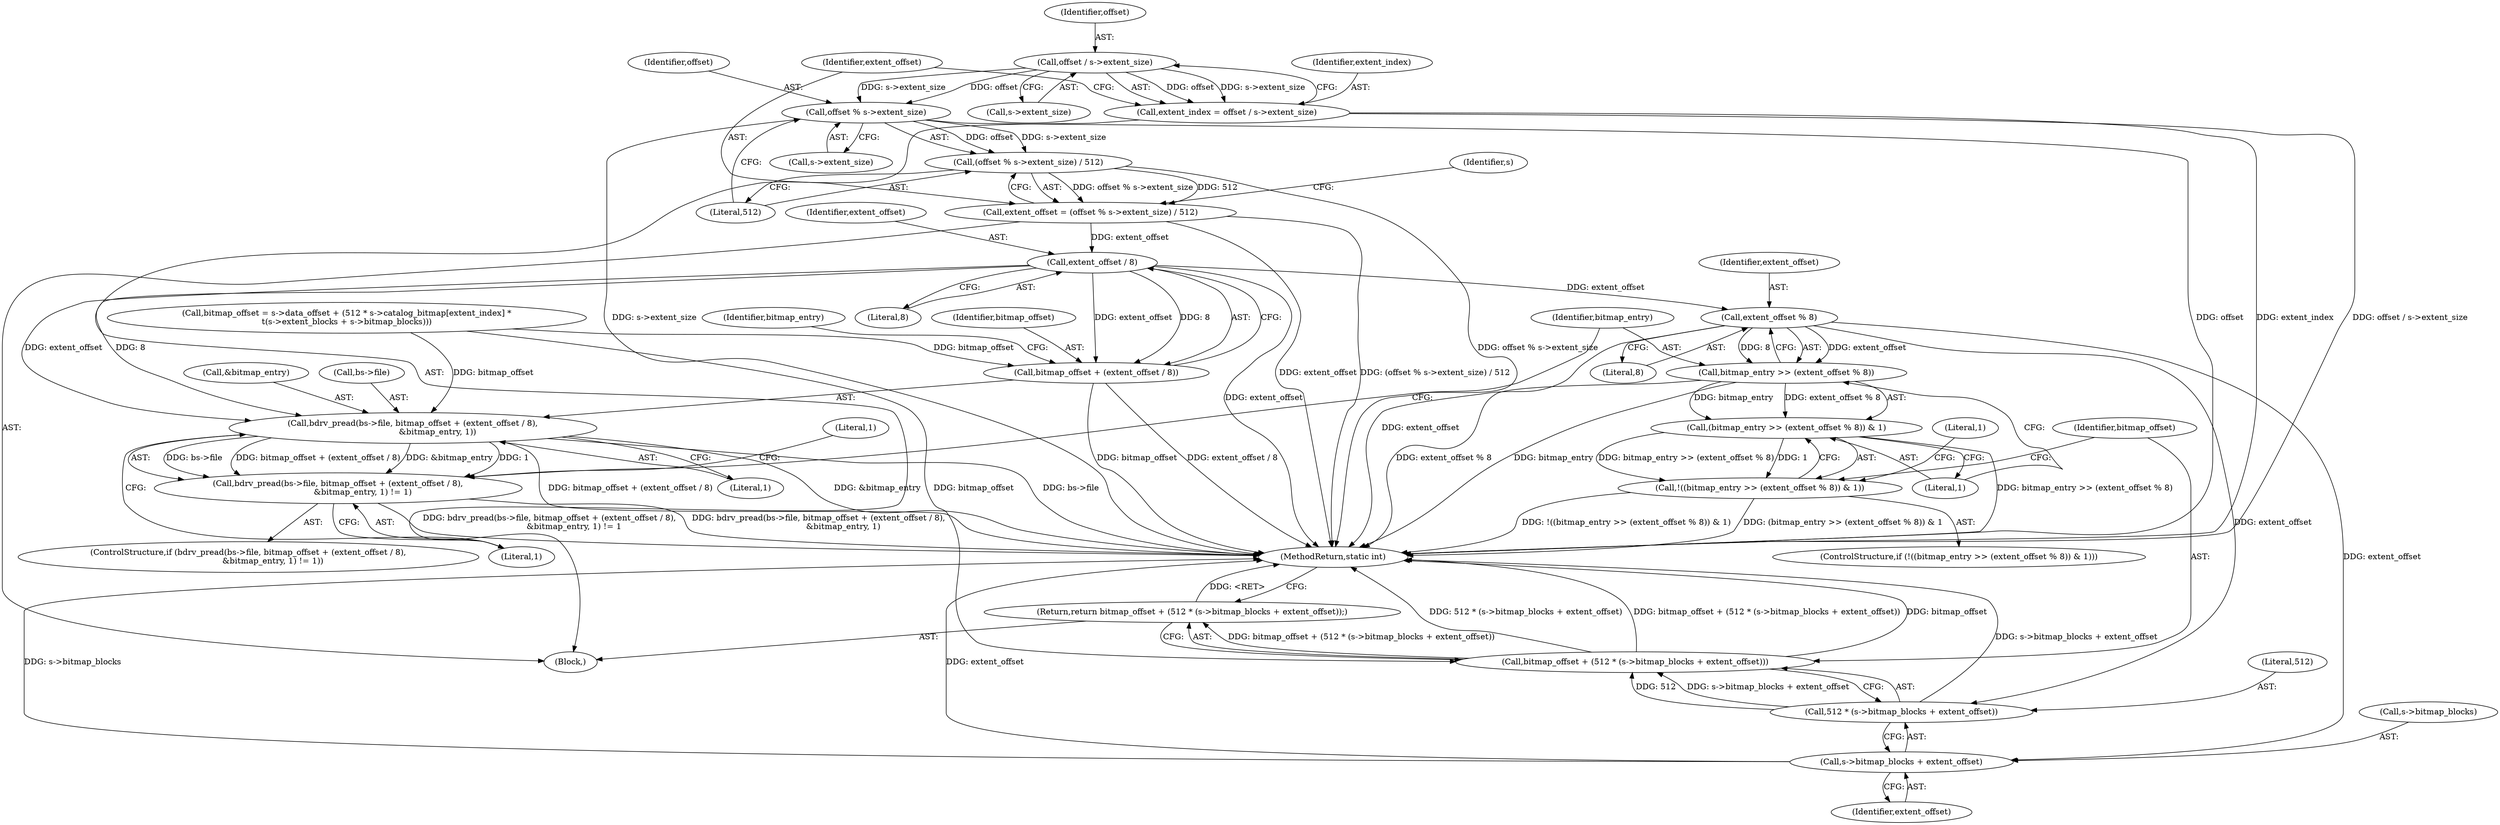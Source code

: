 digraph "0_qemu_e3737b820b45e54b059656dc3f914f895ac7a88b@pointer" {
"1000360" [label="(Call,offset / s->extent_size)"];
"1000358" [label="(Call,extent_index = offset / s->extent_size)"];
"1000368" [label="(Call,offset % s->extent_size)"];
"1000367" [label="(Call,(offset % s->extent_size) / 512)"];
"1000365" [label="(Call,extent_offset = (offset % s->extent_size) / 512)"];
"1000415" [label="(Call,extent_offset / 8)"];
"1000409" [label="(Call,bdrv_pread(bs->file, bitmap_offset + (extent_offset / 8),\n                   &bitmap_entry, 1))"];
"1000408" [label="(Call,bdrv_pread(bs->file, bitmap_offset + (extent_offset / 8),\n                   &bitmap_entry, 1) != 1)"];
"1000413" [label="(Call,bitmap_offset + (extent_offset / 8))"];
"1000431" [label="(Call,extent_offset % 8)"];
"1000429" [label="(Call,bitmap_entry >> (extent_offset % 8))"];
"1000428" [label="(Call,(bitmap_entry >> (extent_offset % 8)) & 1)"];
"1000427" [label="(Call,!((bitmap_entry >> (extent_offset % 8)) & 1))"];
"1000442" [label="(Call,512 * (s->bitmap_blocks + extent_offset))"];
"1000440" [label="(Call,bitmap_offset + (512 * (s->bitmap_blocks + extent_offset)))"];
"1000439" [label="(Return,return bitmap_offset + (512 * (s->bitmap_blocks + extent_offset));)"];
"1000444" [label="(Call,s->bitmap_blocks + extent_offset)"];
"1000408" [label="(Call,bdrv_pread(bs->file, bitmap_offset + (extent_offset / 8),\n                   &bitmap_entry, 1) != 1)"];
"1000386" [label="(Call,bitmap_offset = s->data_offset + (512 * s->catalog_bitmap[extent_index] *\n\t(s->extent_blocks + s->bitmap_blocks)))"];
"1000439" [label="(Return,return bitmap_offset + (512 * (s->bitmap_blocks + extent_offset));)"];
"1000359" [label="(Identifier,extent_index)"];
"1000370" [label="(Call,s->extent_size)"];
"1000361" [label="(Identifier,offset)"];
"1000358" [label="(Call,extent_index = offset / s->extent_size)"];
"1000409" [label="(Call,bdrv_pread(bs->file, bitmap_offset + (extent_offset / 8),\n                   &bitmap_entry, 1))"];
"1000438" [label="(Literal,1)"];
"1000443" [label="(Literal,512)"];
"1000413" [label="(Call,bitmap_offset + (extent_offset / 8))"];
"1000378" [label="(Identifier,s)"];
"1000110" [label="(Block,)"];
"1000373" [label="(Literal,512)"];
"1000428" [label="(Call,(bitmap_entry >> (extent_offset % 8)) & 1)"];
"1000419" [label="(Identifier,bitmap_entry)"];
"1000431" [label="(Call,extent_offset % 8)"];
"1000416" [label="(Identifier,extent_offset)"];
"1000360" [label="(Call,offset / s->extent_size)"];
"1000434" [label="(Literal,1)"];
"1000418" [label="(Call,&bitmap_entry)"];
"1000444" [label="(Call,s->bitmap_blocks + extent_offset)"];
"1000417" [label="(Literal,8)"];
"1000366" [label="(Identifier,extent_offset)"];
"1000414" [label="(Identifier,bitmap_offset)"];
"1000427" [label="(Call,!((bitmap_entry >> (extent_offset % 8)) & 1))"];
"1000441" [label="(Identifier,bitmap_offset)"];
"1000420" [label="(Literal,1)"];
"1000425" [label="(Literal,1)"];
"1000367" [label="(Call,(offset % s->extent_size) / 512)"];
"1000365" [label="(Call,extent_offset = (offset % s->extent_size) / 512)"];
"1000440" [label="(Call,bitmap_offset + (512 * (s->bitmap_blocks + extent_offset)))"];
"1000415" [label="(Call,extent_offset / 8)"];
"1000426" [label="(ControlStructure,if (!((bitmap_entry >> (extent_offset % 8)) & 1)))"];
"1000445" [label="(Call,s->bitmap_blocks)"];
"1000369" [label="(Identifier,offset)"];
"1000421" [label="(Literal,1)"];
"1000433" [label="(Literal,8)"];
"1000442" [label="(Call,512 * (s->bitmap_blocks + extent_offset))"];
"1000430" [label="(Identifier,bitmap_entry)"];
"1000449" [label="(MethodReturn,static int)"];
"1000368" [label="(Call,offset % s->extent_size)"];
"1000432" [label="(Identifier,extent_offset)"];
"1000429" [label="(Call,bitmap_entry >> (extent_offset % 8))"];
"1000407" [label="(ControlStructure,if (bdrv_pread(bs->file, bitmap_offset + (extent_offset / 8),\n                   &bitmap_entry, 1) != 1))"];
"1000362" [label="(Call,s->extent_size)"];
"1000410" [label="(Call,bs->file)"];
"1000448" [label="(Identifier,extent_offset)"];
"1000360" -> "1000358"  [label="AST: "];
"1000360" -> "1000362"  [label="CFG: "];
"1000361" -> "1000360"  [label="AST: "];
"1000362" -> "1000360"  [label="AST: "];
"1000358" -> "1000360"  [label="CFG: "];
"1000360" -> "1000358"  [label="DDG: offset"];
"1000360" -> "1000358"  [label="DDG: s->extent_size"];
"1000360" -> "1000368"  [label="DDG: offset"];
"1000360" -> "1000368"  [label="DDG: s->extent_size"];
"1000358" -> "1000110"  [label="AST: "];
"1000359" -> "1000358"  [label="AST: "];
"1000366" -> "1000358"  [label="CFG: "];
"1000358" -> "1000449"  [label="DDG: offset / s->extent_size"];
"1000358" -> "1000449"  [label="DDG: extent_index"];
"1000368" -> "1000367"  [label="AST: "];
"1000368" -> "1000370"  [label="CFG: "];
"1000369" -> "1000368"  [label="AST: "];
"1000370" -> "1000368"  [label="AST: "];
"1000373" -> "1000368"  [label="CFG: "];
"1000368" -> "1000449"  [label="DDG: offset"];
"1000368" -> "1000449"  [label="DDG: s->extent_size"];
"1000368" -> "1000367"  [label="DDG: offset"];
"1000368" -> "1000367"  [label="DDG: s->extent_size"];
"1000367" -> "1000365"  [label="AST: "];
"1000367" -> "1000373"  [label="CFG: "];
"1000373" -> "1000367"  [label="AST: "];
"1000365" -> "1000367"  [label="CFG: "];
"1000367" -> "1000449"  [label="DDG: offset % s->extent_size"];
"1000367" -> "1000365"  [label="DDG: offset % s->extent_size"];
"1000367" -> "1000365"  [label="DDG: 512"];
"1000365" -> "1000110"  [label="AST: "];
"1000366" -> "1000365"  [label="AST: "];
"1000378" -> "1000365"  [label="CFG: "];
"1000365" -> "1000449"  [label="DDG: (offset % s->extent_size) / 512"];
"1000365" -> "1000449"  [label="DDG: extent_offset"];
"1000365" -> "1000415"  [label="DDG: extent_offset"];
"1000415" -> "1000413"  [label="AST: "];
"1000415" -> "1000417"  [label="CFG: "];
"1000416" -> "1000415"  [label="AST: "];
"1000417" -> "1000415"  [label="AST: "];
"1000413" -> "1000415"  [label="CFG: "];
"1000415" -> "1000449"  [label="DDG: extent_offset"];
"1000415" -> "1000409"  [label="DDG: extent_offset"];
"1000415" -> "1000409"  [label="DDG: 8"];
"1000415" -> "1000413"  [label="DDG: extent_offset"];
"1000415" -> "1000413"  [label="DDG: 8"];
"1000415" -> "1000431"  [label="DDG: extent_offset"];
"1000409" -> "1000408"  [label="AST: "];
"1000409" -> "1000420"  [label="CFG: "];
"1000410" -> "1000409"  [label="AST: "];
"1000413" -> "1000409"  [label="AST: "];
"1000418" -> "1000409"  [label="AST: "];
"1000420" -> "1000409"  [label="AST: "];
"1000421" -> "1000409"  [label="CFG: "];
"1000409" -> "1000449"  [label="DDG: bitmap_offset + (extent_offset / 8)"];
"1000409" -> "1000449"  [label="DDG: &bitmap_entry"];
"1000409" -> "1000449"  [label="DDG: bs->file"];
"1000409" -> "1000408"  [label="DDG: bs->file"];
"1000409" -> "1000408"  [label="DDG: bitmap_offset + (extent_offset / 8)"];
"1000409" -> "1000408"  [label="DDG: &bitmap_entry"];
"1000409" -> "1000408"  [label="DDG: 1"];
"1000386" -> "1000409"  [label="DDG: bitmap_offset"];
"1000408" -> "1000407"  [label="AST: "];
"1000408" -> "1000421"  [label="CFG: "];
"1000421" -> "1000408"  [label="AST: "];
"1000425" -> "1000408"  [label="CFG: "];
"1000430" -> "1000408"  [label="CFG: "];
"1000408" -> "1000449"  [label="DDG: bdrv_pread(bs->file, bitmap_offset + (extent_offset / 8),\n                   &bitmap_entry, 1)"];
"1000408" -> "1000449"  [label="DDG: bdrv_pread(bs->file, bitmap_offset + (extent_offset / 8),\n                   &bitmap_entry, 1) != 1"];
"1000414" -> "1000413"  [label="AST: "];
"1000419" -> "1000413"  [label="CFG: "];
"1000413" -> "1000449"  [label="DDG: bitmap_offset"];
"1000413" -> "1000449"  [label="DDG: extent_offset / 8"];
"1000386" -> "1000413"  [label="DDG: bitmap_offset"];
"1000431" -> "1000429"  [label="AST: "];
"1000431" -> "1000433"  [label="CFG: "];
"1000432" -> "1000431"  [label="AST: "];
"1000433" -> "1000431"  [label="AST: "];
"1000429" -> "1000431"  [label="CFG: "];
"1000431" -> "1000449"  [label="DDG: extent_offset"];
"1000431" -> "1000429"  [label="DDG: extent_offset"];
"1000431" -> "1000429"  [label="DDG: 8"];
"1000431" -> "1000442"  [label="DDG: extent_offset"];
"1000431" -> "1000444"  [label="DDG: extent_offset"];
"1000429" -> "1000428"  [label="AST: "];
"1000430" -> "1000429"  [label="AST: "];
"1000434" -> "1000429"  [label="CFG: "];
"1000429" -> "1000449"  [label="DDG: extent_offset % 8"];
"1000429" -> "1000449"  [label="DDG: bitmap_entry"];
"1000429" -> "1000428"  [label="DDG: bitmap_entry"];
"1000429" -> "1000428"  [label="DDG: extent_offset % 8"];
"1000428" -> "1000427"  [label="AST: "];
"1000428" -> "1000434"  [label="CFG: "];
"1000434" -> "1000428"  [label="AST: "];
"1000427" -> "1000428"  [label="CFG: "];
"1000428" -> "1000449"  [label="DDG: bitmap_entry >> (extent_offset % 8)"];
"1000428" -> "1000427"  [label="DDG: bitmap_entry >> (extent_offset % 8)"];
"1000428" -> "1000427"  [label="DDG: 1"];
"1000427" -> "1000426"  [label="AST: "];
"1000438" -> "1000427"  [label="CFG: "];
"1000441" -> "1000427"  [label="CFG: "];
"1000427" -> "1000449"  [label="DDG: (bitmap_entry >> (extent_offset % 8)) & 1"];
"1000427" -> "1000449"  [label="DDG: !((bitmap_entry >> (extent_offset % 8)) & 1)"];
"1000442" -> "1000440"  [label="AST: "];
"1000442" -> "1000444"  [label="CFG: "];
"1000443" -> "1000442"  [label="AST: "];
"1000444" -> "1000442"  [label="AST: "];
"1000440" -> "1000442"  [label="CFG: "];
"1000442" -> "1000449"  [label="DDG: s->bitmap_blocks + extent_offset"];
"1000442" -> "1000440"  [label="DDG: 512"];
"1000442" -> "1000440"  [label="DDG: s->bitmap_blocks + extent_offset"];
"1000440" -> "1000439"  [label="AST: "];
"1000441" -> "1000440"  [label="AST: "];
"1000439" -> "1000440"  [label="CFG: "];
"1000440" -> "1000449"  [label="DDG: 512 * (s->bitmap_blocks + extent_offset)"];
"1000440" -> "1000449"  [label="DDG: bitmap_offset + (512 * (s->bitmap_blocks + extent_offset))"];
"1000440" -> "1000449"  [label="DDG: bitmap_offset"];
"1000440" -> "1000439"  [label="DDG: bitmap_offset + (512 * (s->bitmap_blocks + extent_offset))"];
"1000386" -> "1000440"  [label="DDG: bitmap_offset"];
"1000439" -> "1000110"  [label="AST: "];
"1000449" -> "1000439"  [label="CFG: "];
"1000439" -> "1000449"  [label="DDG: <RET>"];
"1000444" -> "1000448"  [label="CFG: "];
"1000445" -> "1000444"  [label="AST: "];
"1000448" -> "1000444"  [label="AST: "];
"1000444" -> "1000449"  [label="DDG: s->bitmap_blocks"];
"1000444" -> "1000449"  [label="DDG: extent_offset"];
}

